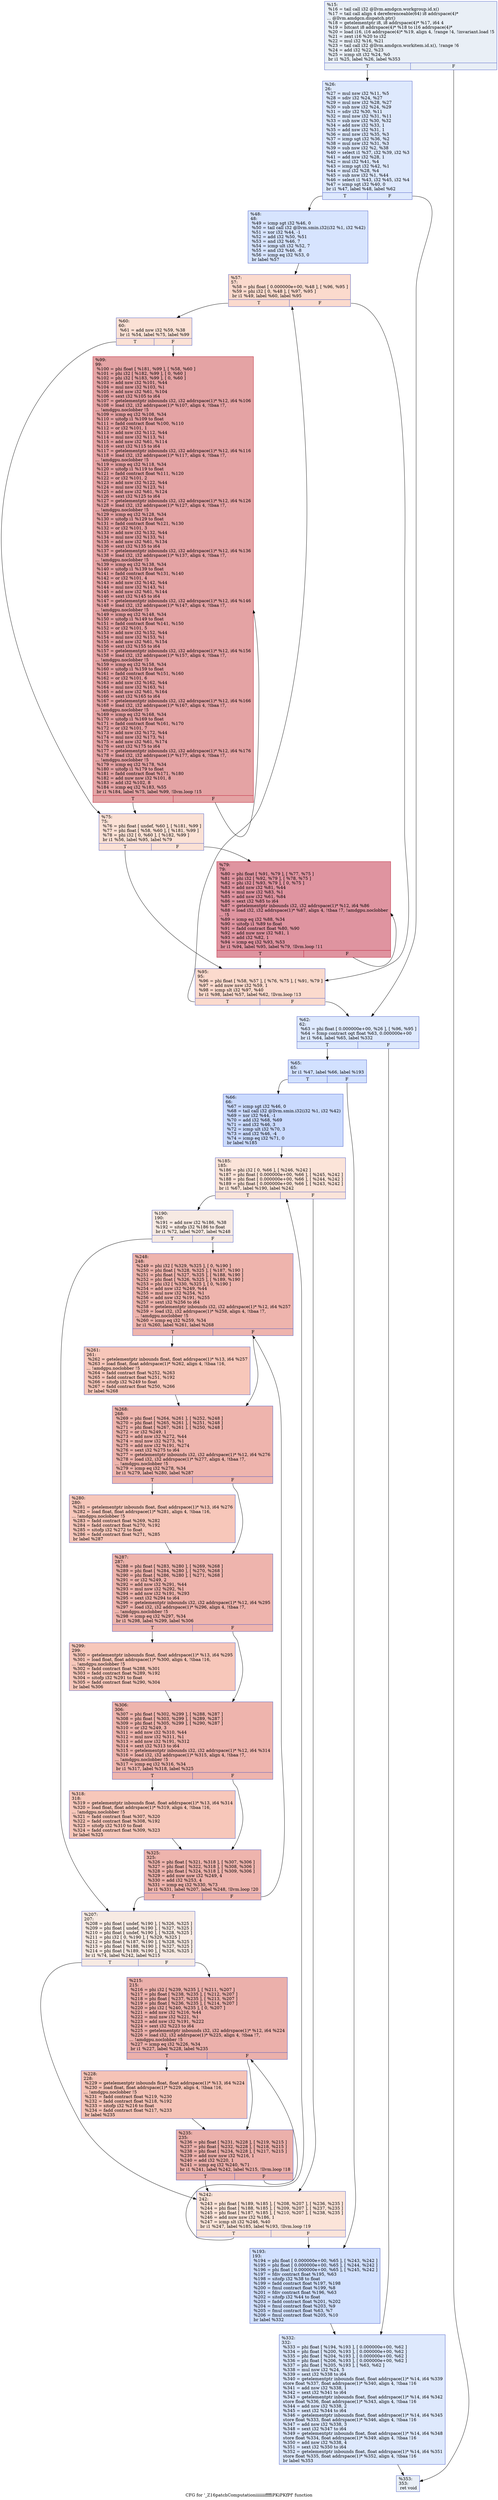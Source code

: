 digraph "CFG for '_Z16patchComputationiiiiiiiffffiPKiPKfPf' function" {
	label="CFG for '_Z16patchComputationiiiiiiiffffiPKiPKfPf' function";

	Node0x5092a00 [shape=record,color="#3d50c3ff", style=filled, fillcolor="#cedaeb70",label="{%15:\l  %16 = tail call i32 @llvm.amdgcn.workgroup.id.x()\l  %17 = tail call align 4 dereferenceable(64) i8 addrspace(4)*\l... @llvm.amdgcn.dispatch.ptr()\l  %18 = getelementptr i8, i8 addrspace(4)* %17, i64 4\l  %19 = bitcast i8 addrspace(4)* %18 to i16 addrspace(4)*\l  %20 = load i16, i16 addrspace(4)* %19, align 4, !range !4, !invariant.load !5\l  %21 = zext i16 %20 to i32\l  %22 = mul i32 %16, %21\l  %23 = tail call i32 @llvm.amdgcn.workitem.id.x(), !range !6\l  %24 = add i32 %22, %23\l  %25 = icmp slt i32 %24, %0\l  br i1 %25, label %26, label %353\l|{<s0>T|<s1>F}}"];
	Node0x5092a00:s0 -> Node0x50955a0;
	Node0x5092a00:s1 -> Node0x5095630;
	Node0x50955a0 [shape=record,color="#3d50c3ff", style=filled, fillcolor="#b5cdfa70",label="{%26:\l26:                                               \l  %27 = mul nsw i32 %11, %5\l  %28 = sdiv i32 %24, %27\l  %29 = mul nsw i32 %28, %27\l  %30 = sub nsw i32 %24, %29\l  %31 = sdiv i32 %30, %11\l  %32 = mul nsw i32 %31, %11\l  %33 = sub nsw i32 %30, %32\l  %34 = add nsw i32 %33, 1\l  %35 = add nsw i32 %31, 1\l  %36 = mul nsw i32 %35, %3\l  %37 = icmp sgt i32 %36, %2\l  %38 = mul nsw i32 %31, %3\l  %39 = sub nsw i32 %2, %38\l  %40 = select i1 %37, i32 %39, i32 %3\l  %41 = add nsw i32 %28, 1\l  %42 = mul i32 %41, %4\l  %43 = icmp sgt i32 %42, %1\l  %44 = mul i32 %28, %4\l  %45 = sub nsw i32 %1, %44\l  %46 = select i1 %43, i32 %45, i32 %4\l  %47 = icmp sgt i32 %40, 0\l  br i1 %47, label %48, label %62\l|{<s0>T|<s1>F}}"];
	Node0x50955a0:s0 -> Node0x5093990;
	Node0x50955a0:s1 -> Node0x5096500;
	Node0x5093990 [shape=record,color="#3d50c3ff", style=filled, fillcolor="#a5c3fe70",label="{%48:\l48:                                               \l  %49 = icmp sgt i32 %46, 0\l  %50 = tail call i32 @llvm.smin.i32(i32 %1, i32 %42)\l  %51 = xor i32 %44, -1\l  %52 = add i32 %50, %51\l  %53 = and i32 %46, 7\l  %54 = icmp ult i32 %52, 7\l  %55 = and i32 %46, -8\l  %56 = icmp eq i32 %53, 0\l  br label %57\l}"];
	Node0x5093990 -> Node0x5096c90;
	Node0x5096c90 [shape=record,color="#3d50c3ff", style=filled, fillcolor="#f7ac8e70",label="{%57:\l57:                                               \l  %58 = phi float [ 0.000000e+00, %48 ], [ %96, %95 ]\l  %59 = phi i32 [ 0, %48 ], [ %97, %95 ]\l  br i1 %49, label %60, label %95\l|{<s0>T|<s1>F}}"];
	Node0x5096c90:s0 -> Node0x5097a70;
	Node0x5096c90:s1 -> Node0x5097810;
	Node0x5097a70 [shape=record,color="#3d50c3ff", style=filled, fillcolor="#f7bca170",label="{%60:\l60:                                               \l  %61 = add nsw i32 %59, %38\l  br i1 %54, label %75, label %99\l|{<s0>T|<s1>F}}"];
	Node0x5097a70:s0 -> Node0x5097c40;
	Node0x5097a70:s1 -> Node0x5097c90;
	Node0x5096500 [shape=record,color="#3d50c3ff", style=filled, fillcolor="#b5cdfa70",label="{%62:\l62:                                               \l  %63 = phi float [ 0.000000e+00, %26 ], [ %96, %95 ]\l  %64 = fcmp contract ogt float %63, 0.000000e+00\l  br i1 %64, label %65, label %332\l|{<s0>T|<s1>F}}"];
	Node0x5096500:s0 -> Node0x5095ad0;
	Node0x5096500:s1 -> Node0x5095b20;
	Node0x5095ad0 [shape=record,color="#3d50c3ff", style=filled, fillcolor="#9abbff70",label="{%65:\l65:                                               \l  br i1 %47, label %66, label %193\l|{<s0>T|<s1>F}}"];
	Node0x5095ad0:s0 -> Node0x5095c60;
	Node0x5095ad0:s1 -> Node0x5098320;
	Node0x5095c60 [shape=record,color="#3d50c3ff", style=filled, fillcolor="#88abfd70",label="{%66:\l66:                                               \l  %67 = icmp sgt i32 %46, 0\l  %68 = tail call i32 @llvm.smin.i32(i32 %1, i32 %42)\l  %69 = xor i32 %44, -1\l  %70 = add i32 %68, %69\l  %71 = and i32 %46, 3\l  %72 = icmp ult i32 %70, 3\l  %73 = and i32 %46, -4\l  %74 = icmp eq i32 %71, 0\l  br label %185\l}"];
	Node0x5095c60 -> Node0x50989c0;
	Node0x5097c40 [shape=record,color="#3d50c3ff", style=filled, fillcolor="#f7bca170",label="{%75:\l75:                                               \l  %76 = phi float [ undef, %60 ], [ %181, %99 ]\l  %77 = phi float [ %58, %60 ], [ %181, %99 ]\l  %78 = phi i32 [ 0, %60 ], [ %182, %99 ]\l  br i1 %56, label %95, label %79\l|{<s0>T|<s1>F}}"];
	Node0x5097c40:s0 -> Node0x5097810;
	Node0x5097c40:s1 -> Node0x5099150;
	Node0x5099150 [shape=record,color="#b70d28ff", style=filled, fillcolor="#b70d2870",label="{%79:\l79:                                               \l  %80 = phi float [ %91, %79 ], [ %77, %75 ]\l  %81 = phi i32 [ %92, %79 ], [ %78, %75 ]\l  %82 = phi i32 [ %93, %79 ], [ 0, %75 ]\l  %83 = add nsw i32 %81, %44\l  %84 = mul nsw i32 %83, %1\l  %85 = add nsw i32 %61, %84\l  %86 = sext i32 %85 to i64\l  %87 = getelementptr inbounds i32, i32 addrspace(1)* %12, i64 %86\l  %88 = load i32, i32 addrspace(1)* %87, align 4, !tbaa !7, !amdgpu.noclobber\l... !5\l  %89 = icmp eq i32 %88, %34\l  %90 = uitofp i1 %89 to float\l  %91 = fadd contract float %80, %90\l  %92 = add nuw nsw i32 %81, 1\l  %93 = add i32 %82, 1\l  %94 = icmp eq i32 %93, %53\l  br i1 %94, label %95, label %79, !llvm.loop !11\l|{<s0>T|<s1>F}}"];
	Node0x5099150:s0 -> Node0x5097810;
	Node0x5099150:s1 -> Node0x5099150;
	Node0x5097810 [shape=record,color="#3d50c3ff", style=filled, fillcolor="#f7ac8e70",label="{%95:\l95:                                               \l  %96 = phi float [ %58, %57 ], [ %76, %75 ], [ %91, %79 ]\l  %97 = add nuw nsw i32 %59, 1\l  %98 = icmp slt i32 %97, %40\l  br i1 %98, label %57, label %62, !llvm.loop !13\l|{<s0>T|<s1>F}}"];
	Node0x5097810:s0 -> Node0x5096c90;
	Node0x5097810:s1 -> Node0x5096500;
	Node0x5097c90 [shape=record,color="#b70d28ff", style=filled, fillcolor="#c32e3170",label="{%99:\l99:                                               \l  %100 = phi float [ %181, %99 ], [ %58, %60 ]\l  %101 = phi i32 [ %182, %99 ], [ 0, %60 ]\l  %102 = phi i32 [ %183, %99 ], [ 0, %60 ]\l  %103 = add nsw i32 %101, %44\l  %104 = mul nsw i32 %103, %1\l  %105 = add nsw i32 %61, %104\l  %106 = sext i32 %105 to i64\l  %107 = getelementptr inbounds i32, i32 addrspace(1)* %12, i64 %106\l  %108 = load i32, i32 addrspace(1)* %107, align 4, !tbaa !7,\l... !amdgpu.noclobber !5\l  %109 = icmp eq i32 %108, %34\l  %110 = uitofp i1 %109 to float\l  %111 = fadd contract float %100, %110\l  %112 = or i32 %101, 1\l  %113 = add nsw i32 %112, %44\l  %114 = mul nsw i32 %113, %1\l  %115 = add nsw i32 %61, %114\l  %116 = sext i32 %115 to i64\l  %117 = getelementptr inbounds i32, i32 addrspace(1)* %12, i64 %116\l  %118 = load i32, i32 addrspace(1)* %117, align 4, !tbaa !7,\l... !amdgpu.noclobber !5\l  %119 = icmp eq i32 %118, %34\l  %120 = uitofp i1 %119 to float\l  %121 = fadd contract float %111, %120\l  %122 = or i32 %101, 2\l  %123 = add nsw i32 %122, %44\l  %124 = mul nsw i32 %123, %1\l  %125 = add nsw i32 %61, %124\l  %126 = sext i32 %125 to i64\l  %127 = getelementptr inbounds i32, i32 addrspace(1)* %12, i64 %126\l  %128 = load i32, i32 addrspace(1)* %127, align 4, !tbaa !7,\l... !amdgpu.noclobber !5\l  %129 = icmp eq i32 %128, %34\l  %130 = uitofp i1 %129 to float\l  %131 = fadd contract float %121, %130\l  %132 = or i32 %101, 3\l  %133 = add nsw i32 %132, %44\l  %134 = mul nsw i32 %133, %1\l  %135 = add nsw i32 %61, %134\l  %136 = sext i32 %135 to i64\l  %137 = getelementptr inbounds i32, i32 addrspace(1)* %12, i64 %136\l  %138 = load i32, i32 addrspace(1)* %137, align 4, !tbaa !7,\l... !amdgpu.noclobber !5\l  %139 = icmp eq i32 %138, %34\l  %140 = uitofp i1 %139 to float\l  %141 = fadd contract float %131, %140\l  %142 = or i32 %101, 4\l  %143 = add nsw i32 %142, %44\l  %144 = mul nsw i32 %143, %1\l  %145 = add nsw i32 %61, %144\l  %146 = sext i32 %145 to i64\l  %147 = getelementptr inbounds i32, i32 addrspace(1)* %12, i64 %146\l  %148 = load i32, i32 addrspace(1)* %147, align 4, !tbaa !7,\l... !amdgpu.noclobber !5\l  %149 = icmp eq i32 %148, %34\l  %150 = uitofp i1 %149 to float\l  %151 = fadd contract float %141, %150\l  %152 = or i32 %101, 5\l  %153 = add nsw i32 %152, %44\l  %154 = mul nsw i32 %153, %1\l  %155 = add nsw i32 %61, %154\l  %156 = sext i32 %155 to i64\l  %157 = getelementptr inbounds i32, i32 addrspace(1)* %12, i64 %156\l  %158 = load i32, i32 addrspace(1)* %157, align 4, !tbaa !7,\l... !amdgpu.noclobber !5\l  %159 = icmp eq i32 %158, %34\l  %160 = uitofp i1 %159 to float\l  %161 = fadd contract float %151, %160\l  %162 = or i32 %101, 6\l  %163 = add nsw i32 %162, %44\l  %164 = mul nsw i32 %163, %1\l  %165 = add nsw i32 %61, %164\l  %166 = sext i32 %165 to i64\l  %167 = getelementptr inbounds i32, i32 addrspace(1)* %12, i64 %166\l  %168 = load i32, i32 addrspace(1)* %167, align 4, !tbaa !7,\l... !amdgpu.noclobber !5\l  %169 = icmp eq i32 %168, %34\l  %170 = uitofp i1 %169 to float\l  %171 = fadd contract float %161, %170\l  %172 = or i32 %101, 7\l  %173 = add nsw i32 %172, %44\l  %174 = mul nsw i32 %173, %1\l  %175 = add nsw i32 %61, %174\l  %176 = sext i32 %175 to i64\l  %177 = getelementptr inbounds i32, i32 addrspace(1)* %12, i64 %176\l  %178 = load i32, i32 addrspace(1)* %177, align 4, !tbaa !7,\l... !amdgpu.noclobber !5\l  %179 = icmp eq i32 %178, %34\l  %180 = uitofp i1 %179 to float\l  %181 = fadd contract float %171, %180\l  %182 = add nuw nsw i32 %101, 8\l  %183 = add i32 %102, 8\l  %184 = icmp eq i32 %183, %55\l  br i1 %184, label %75, label %99, !llvm.loop !15\l|{<s0>T|<s1>F}}"];
	Node0x5097c90:s0 -> Node0x5097c40;
	Node0x5097c90:s1 -> Node0x5097c90;
	Node0x50989c0 [shape=record,color="#3d50c3ff", style=filled, fillcolor="#f5c1a970",label="{%185:\l185:                                              \l  %186 = phi i32 [ 0, %66 ], [ %246, %242 ]\l  %187 = phi float [ 0.000000e+00, %66 ], [ %245, %242 ]\l  %188 = phi float [ 0.000000e+00, %66 ], [ %244, %242 ]\l  %189 = phi float [ 0.000000e+00, %66 ], [ %243, %242 ]\l  br i1 %67, label %190, label %242\l|{<s0>T|<s1>F}}"];
	Node0x50989c0:s0 -> Node0x509e790;
	Node0x50989c0:s1 -> Node0x509e360;
	Node0x509e790 [shape=record,color="#3d50c3ff", style=filled, fillcolor="#eed0c070",label="{%190:\l190:                                              \l  %191 = add nsw i32 %186, %38\l  %192 = sitofp i32 %186 to float\l  br i1 %72, label %207, label %248\l|{<s0>T|<s1>F}}"];
	Node0x509e790:s0 -> Node0x509e9d0;
	Node0x509e790:s1 -> Node0x509ea20;
	Node0x5098320 [shape=record,color="#3d50c3ff", style=filled, fillcolor="#9abbff70",label="{%193:\l193:                                              \l  %194 = phi float [ 0.000000e+00, %65 ], [ %243, %242 ]\l  %195 = phi float [ 0.000000e+00, %65 ], [ %244, %242 ]\l  %196 = phi float [ 0.000000e+00, %65 ], [ %245, %242 ]\l  %197 = fdiv contract float %195, %63\l  %198 = sitofp i32 %38 to float\l  %199 = fadd contract float %197, %198\l  %200 = fmul contract float %199, %8\l  %201 = fdiv contract float %196, %63\l  %202 = sitofp i32 %44 to float\l  %203 = fadd contract float %201, %202\l  %204 = fmul contract float %203, %9\l  %205 = fmul contract float %63, %7\l  %206 = fmul contract float %205, %10\l  br label %332\l}"];
	Node0x5098320 -> Node0x5095b20;
	Node0x509e9d0 [shape=record,color="#3d50c3ff", style=filled, fillcolor="#eed0c070",label="{%207:\l207:                                              \l  %208 = phi float [ undef, %190 ], [ %326, %325 ]\l  %209 = phi float [ undef, %190 ], [ %327, %325 ]\l  %210 = phi float [ undef, %190 ], [ %328, %325 ]\l  %211 = phi i32 [ 0, %190 ], [ %329, %325 ]\l  %212 = phi float [ %187, %190 ], [ %328, %325 ]\l  %213 = phi float [ %188, %190 ], [ %327, %325 ]\l  %214 = phi float [ %189, %190 ], [ %326, %325 ]\l  br i1 %74, label %242, label %215\l|{<s0>T|<s1>F}}"];
	Node0x509e9d0:s0 -> Node0x509e360;
	Node0x509e9d0:s1 -> Node0x509f9e0;
	Node0x509f9e0 [shape=record,color="#3d50c3ff", style=filled, fillcolor="#d24b4070",label="{%215:\l215:                                              \l  %216 = phi i32 [ %239, %235 ], [ %211, %207 ]\l  %217 = phi float [ %238, %235 ], [ %212, %207 ]\l  %218 = phi float [ %237, %235 ], [ %213, %207 ]\l  %219 = phi float [ %236, %235 ], [ %214, %207 ]\l  %220 = phi i32 [ %240, %235 ], [ 0, %207 ]\l  %221 = add nsw i32 %216, %44\l  %222 = mul nsw i32 %221, %1\l  %223 = add nsw i32 %191, %222\l  %224 = sext i32 %223 to i64\l  %225 = getelementptr inbounds i32, i32 addrspace(1)* %12, i64 %224\l  %226 = load i32, i32 addrspace(1)* %225, align 4, !tbaa !7,\l... !amdgpu.noclobber !5\l  %227 = icmp eq i32 %226, %34\l  br i1 %227, label %228, label %235\l|{<s0>T|<s1>F}}"];
	Node0x509f9e0:s0 -> Node0x50a0540;
	Node0x509f9e0:s1 -> Node0x509fb50;
	Node0x50a0540 [shape=record,color="#3d50c3ff", style=filled, fillcolor="#e8765c70",label="{%228:\l228:                                              \l  %229 = getelementptr inbounds float, float addrspace(1)* %13, i64 %224\l  %230 = load float, float addrspace(1)* %229, align 4, !tbaa !16,\l... !amdgpu.noclobber !5\l  %231 = fadd contract float %219, %230\l  %232 = fadd contract float %218, %192\l  %233 = sitofp i32 %216 to float\l  %234 = fadd contract float %217, %233\l  br label %235\l}"];
	Node0x50a0540 -> Node0x509fb50;
	Node0x509fb50 [shape=record,color="#3d50c3ff", style=filled, fillcolor="#d24b4070",label="{%235:\l235:                                              \l  %236 = phi float [ %231, %228 ], [ %219, %215 ]\l  %237 = phi float [ %232, %228 ], [ %218, %215 ]\l  %238 = phi float [ %234, %228 ], [ %217, %215 ]\l  %239 = add nuw nsw i32 %216, 1\l  %240 = add i32 %220, 1\l  %241 = icmp eq i32 %240, %71\l  br i1 %241, label %242, label %215, !llvm.loop !18\l|{<s0>T|<s1>F}}"];
	Node0x509fb50:s0 -> Node0x509e360;
	Node0x509fb50:s1 -> Node0x509f9e0;
	Node0x509e360 [shape=record,color="#3d50c3ff", style=filled, fillcolor="#f5c1a970",label="{%242:\l242:                                              \l  %243 = phi float [ %189, %185 ], [ %208, %207 ], [ %236, %235 ]\l  %244 = phi float [ %188, %185 ], [ %209, %207 ], [ %237, %235 ]\l  %245 = phi float [ %187, %185 ], [ %210, %207 ], [ %238, %235 ]\l  %246 = add nuw nsw i32 %186, 1\l  %247 = icmp slt i32 %246, %40\l  br i1 %247, label %185, label %193, !llvm.loop !19\l|{<s0>T|<s1>F}}"];
	Node0x509e360:s0 -> Node0x50989c0;
	Node0x509e360:s1 -> Node0x5098320;
	Node0x509ea20 [shape=record,color="#3d50c3ff", style=filled, fillcolor="#d8564670",label="{%248:\l248:                                              \l  %249 = phi i32 [ %329, %325 ], [ 0, %190 ]\l  %250 = phi float [ %328, %325 ], [ %187, %190 ]\l  %251 = phi float [ %327, %325 ], [ %188, %190 ]\l  %252 = phi float [ %326, %325 ], [ %189, %190 ]\l  %253 = phi i32 [ %330, %325 ], [ 0, %190 ]\l  %254 = add nsw i32 %249, %44\l  %255 = mul nsw i32 %254, %1\l  %256 = add nsw i32 %191, %255\l  %257 = sext i32 %256 to i64\l  %258 = getelementptr inbounds i32, i32 addrspace(1)* %12, i64 %257\l  %259 = load i32, i32 addrspace(1)* %258, align 4, !tbaa !7,\l... !amdgpu.noclobber !5\l  %260 = icmp eq i32 %259, %34\l  br i1 %260, label %261, label %268\l|{<s0>T|<s1>F}}"];
	Node0x509ea20:s0 -> Node0x509c050;
	Node0x509ea20:s1 -> Node0x509c0a0;
	Node0x509c050 [shape=record,color="#3d50c3ff", style=filled, fillcolor="#ec7f6370",label="{%261:\l261:                                              \l  %262 = getelementptr inbounds float, float addrspace(1)* %13, i64 %257\l  %263 = load float, float addrspace(1)* %262, align 4, !tbaa !16,\l... !amdgpu.noclobber !5\l  %264 = fadd contract float %252, %263\l  %265 = fadd contract float %251, %192\l  %266 = sitofp i32 %249 to float\l  %267 = fadd contract float %250, %266\l  br label %268\l}"];
	Node0x509c050 -> Node0x509c0a0;
	Node0x509c0a0 [shape=record,color="#3d50c3ff", style=filled, fillcolor="#d8564670",label="{%268:\l268:                                              \l  %269 = phi float [ %264, %261 ], [ %252, %248 ]\l  %270 = phi float [ %265, %261 ], [ %251, %248 ]\l  %271 = phi float [ %267, %261 ], [ %250, %248 ]\l  %272 = or i32 %249, 1\l  %273 = add nsw i32 %272, %44\l  %274 = mul nsw i32 %273, %1\l  %275 = add nsw i32 %191, %274\l  %276 = sext i32 %275 to i64\l  %277 = getelementptr inbounds i32, i32 addrspace(1)* %12, i64 %276\l  %278 = load i32, i32 addrspace(1)* %277, align 4, !tbaa !7,\l... !amdgpu.noclobber !5\l  %279 = icmp eq i32 %278, %34\l  br i1 %279, label %280, label %287\l|{<s0>T|<s1>F}}"];
	Node0x509c0a0:s0 -> Node0x50a34a0;
	Node0x509c0a0:s1 -> Node0x50a3530;
	Node0x50a34a0 [shape=record,color="#3d50c3ff", style=filled, fillcolor="#ec7f6370",label="{%280:\l280:                                              \l  %281 = getelementptr inbounds float, float addrspace(1)* %13, i64 %276\l  %282 = load float, float addrspace(1)* %281, align 4, !tbaa !16,\l... !amdgpu.noclobber !5\l  %283 = fadd contract float %269, %282\l  %284 = fadd contract float %270, %192\l  %285 = sitofp i32 %272 to float\l  %286 = fadd contract float %271, %285\l  br label %287\l}"];
	Node0x50a34a0 -> Node0x50a3530;
	Node0x50a3530 [shape=record,color="#3d50c3ff", style=filled, fillcolor="#d8564670",label="{%287:\l287:                                              \l  %288 = phi float [ %283, %280 ], [ %269, %268 ]\l  %289 = phi float [ %284, %280 ], [ %270, %268 ]\l  %290 = phi float [ %286, %280 ], [ %271, %268 ]\l  %291 = or i32 %249, 2\l  %292 = add nsw i32 %291, %44\l  %293 = mul nsw i32 %292, %1\l  %294 = add nsw i32 %191, %293\l  %295 = sext i32 %294 to i64\l  %296 = getelementptr inbounds i32, i32 addrspace(1)* %12, i64 %295\l  %297 = load i32, i32 addrspace(1)* %296, align 4, !tbaa !7,\l... !amdgpu.noclobber !5\l  %298 = icmp eq i32 %297, %34\l  br i1 %298, label %299, label %306\l|{<s0>T|<s1>F}}"];
	Node0x50a3530:s0 -> Node0x50a4070;
	Node0x50a3530:s1 -> Node0x50a4100;
	Node0x50a4070 [shape=record,color="#3d50c3ff", style=filled, fillcolor="#ec7f6370",label="{%299:\l299:                                              \l  %300 = getelementptr inbounds float, float addrspace(1)* %13, i64 %295\l  %301 = load float, float addrspace(1)* %300, align 4, !tbaa !16,\l... !amdgpu.noclobber !5\l  %302 = fadd contract float %288, %301\l  %303 = fadd contract float %289, %192\l  %304 = sitofp i32 %291 to float\l  %305 = fadd contract float %290, %304\l  br label %306\l}"];
	Node0x50a4070 -> Node0x50a4100;
	Node0x50a4100 [shape=record,color="#3d50c3ff", style=filled, fillcolor="#d8564670",label="{%306:\l306:                                              \l  %307 = phi float [ %302, %299 ], [ %288, %287 ]\l  %308 = phi float [ %303, %299 ], [ %289, %287 ]\l  %309 = phi float [ %305, %299 ], [ %290, %287 ]\l  %310 = or i32 %249, 3\l  %311 = add nsw i32 %310, %44\l  %312 = mul nsw i32 %311, %1\l  %313 = add nsw i32 %191, %312\l  %314 = sext i32 %313 to i64\l  %315 = getelementptr inbounds i32, i32 addrspace(1)* %12, i64 %314\l  %316 = load i32, i32 addrspace(1)* %315, align 4, !tbaa !7,\l... !amdgpu.noclobber !5\l  %317 = icmp eq i32 %316, %34\l  br i1 %317, label %318, label %325\l|{<s0>T|<s1>F}}"];
	Node0x50a4100:s0 -> Node0x50a4c40;
	Node0x50a4100:s1 -> Node0x509f370;
	Node0x50a4c40 [shape=record,color="#3d50c3ff", style=filled, fillcolor="#ec7f6370",label="{%318:\l318:                                              \l  %319 = getelementptr inbounds float, float addrspace(1)* %13, i64 %314\l  %320 = load float, float addrspace(1)* %319, align 4, !tbaa !16,\l... !amdgpu.noclobber !5\l  %321 = fadd contract float %307, %320\l  %322 = fadd contract float %308, %192\l  %323 = sitofp i32 %310 to float\l  %324 = fadd contract float %309, %323\l  br label %325\l}"];
	Node0x50a4c40 -> Node0x509f370;
	Node0x509f370 [shape=record,color="#3d50c3ff", style=filled, fillcolor="#d8564670",label="{%325:\l325:                                              \l  %326 = phi float [ %321, %318 ], [ %307, %306 ]\l  %327 = phi float [ %322, %318 ], [ %308, %306 ]\l  %328 = phi float [ %324, %318 ], [ %309, %306 ]\l  %329 = add nuw nsw i32 %249, 4\l  %330 = add i32 %253, 4\l  %331 = icmp eq i32 %330, %73\l  br i1 %331, label %207, label %248, !llvm.loop !20\l|{<s0>T|<s1>F}}"];
	Node0x509f370:s0 -> Node0x509e9d0;
	Node0x509f370:s1 -> Node0x509ea20;
	Node0x5095b20 [shape=record,color="#3d50c3ff", style=filled, fillcolor="#b5cdfa70",label="{%332:\l332:                                              \l  %333 = phi float [ %194, %193 ], [ 0.000000e+00, %62 ]\l  %334 = phi float [ %200, %193 ], [ 0.000000e+00, %62 ]\l  %335 = phi float [ %204, %193 ], [ 0.000000e+00, %62 ]\l  %336 = phi float [ %206, %193 ], [ 0.000000e+00, %62 ]\l  %337 = phi float [ %205, %193 ], [ %63, %62 ]\l  %338 = mul nsw i32 %24, 5\l  %339 = sext i32 %338 to i64\l  %340 = getelementptr inbounds float, float addrspace(1)* %14, i64 %339\l  store float %337, float addrspace(1)* %340, align 4, !tbaa !16\l  %341 = add nsw i32 %338, 1\l  %342 = sext i32 %341 to i64\l  %343 = getelementptr inbounds float, float addrspace(1)* %14, i64 %342\l  store float %336, float addrspace(1)* %343, align 4, !tbaa !16\l  %344 = add nsw i32 %338, 2\l  %345 = sext i32 %344 to i64\l  %346 = getelementptr inbounds float, float addrspace(1)* %14, i64 %345\l  store float %333, float addrspace(1)* %346, align 4, !tbaa !16\l  %347 = add nsw i32 %338, 3\l  %348 = sext i32 %347 to i64\l  %349 = getelementptr inbounds float, float addrspace(1)* %14, i64 %348\l  store float %334, float addrspace(1)* %349, align 4, !tbaa !16\l  %350 = add nsw i32 %338, 4\l  %351 = sext i32 %350 to i64\l  %352 = getelementptr inbounds float, float addrspace(1)* %14, i64 %351\l  store float %335, float addrspace(1)* %352, align 4, !tbaa !16\l  br label %353\l}"];
	Node0x5095b20 -> Node0x5095630;
	Node0x5095630 [shape=record,color="#3d50c3ff", style=filled, fillcolor="#cedaeb70",label="{%353:\l353:                                              \l  ret void\l}"];
}
